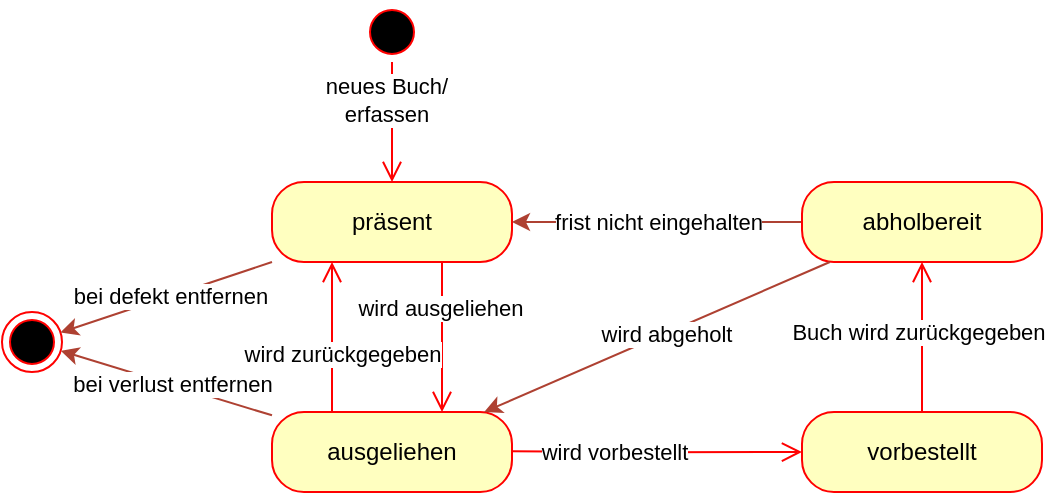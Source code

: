 <mxfile version="24.7.16">
  <diagram name="Page-1" id="58cdce13-f638-feb5-8d6f-7d28b1aa9fa0">
    <mxGraphModel dx="-50" dy="530" grid="1" gridSize="10" guides="1" tooltips="1" connect="1" arrows="1" fold="1" page="1" pageScale="1" pageWidth="1100" pageHeight="850" background="none" math="0" shadow="0">
      <root>
        <mxCell id="0" />
        <mxCell id="1" parent="0" />
        <mxCell id="zCEgn6N-F2zIR6cvcN6g-2" value="" style="ellipse;html=1;shape=startState;fillColor=#000000;strokeColor=#ff0000;" vertex="1" parent="1">
          <mxGeometry x="1280" width="30" height="30" as="geometry" />
        </mxCell>
        <mxCell id="zCEgn6N-F2zIR6cvcN6g-3" value="" style="edgeStyle=orthogonalEdgeStyle;html=1;verticalAlign=bottom;endArrow=open;endSize=8;strokeColor=#ff0000;rounded=0;" edge="1" source="zCEgn6N-F2zIR6cvcN6g-2" parent="1">
          <mxGeometry relative="1" as="geometry">
            <mxPoint x="1295" y="90" as="targetPoint" />
          </mxGeometry>
        </mxCell>
        <mxCell id="zCEgn6N-F2zIR6cvcN6g-8" value="neues Buch/&lt;br&gt;erfassen" style="edgeLabel;html=1;align=center;verticalAlign=middle;resizable=0;points=[];" vertex="1" connectable="0" parent="zCEgn6N-F2zIR6cvcN6g-3">
          <mxGeometry x="-0.385" y="-3" relative="1" as="geometry">
            <mxPoint as="offset" />
          </mxGeometry>
        </mxCell>
        <mxCell id="zCEgn6N-F2zIR6cvcN6g-4" value="präsent" style="rounded=1;whiteSpace=wrap;html=1;arcSize=40;fontColor=#000000;fillColor=#ffffc0;strokeColor=#ff0000;" vertex="1" parent="1">
          <mxGeometry x="1235" y="90" width="120" height="40" as="geometry" />
        </mxCell>
        <mxCell id="zCEgn6N-F2zIR6cvcN6g-5" value="" style="edgeStyle=orthogonalEdgeStyle;html=1;verticalAlign=bottom;endArrow=open;endSize=8;strokeColor=#ff0000;rounded=0;" edge="1" source="zCEgn6N-F2zIR6cvcN6g-4" parent="1" target="zCEgn6N-F2zIR6cvcN6g-6">
          <mxGeometry relative="1" as="geometry">
            <mxPoint x="1295" y="190" as="targetPoint" />
            <Array as="points">
              <mxPoint x="1320" y="165" />
              <mxPoint x="1320" y="165" />
            </Array>
          </mxGeometry>
        </mxCell>
        <mxCell id="zCEgn6N-F2zIR6cvcN6g-7" value="wird ausgeliehen" style="edgeLabel;html=1;align=center;verticalAlign=middle;resizable=0;points=[];" vertex="1" connectable="0" parent="zCEgn6N-F2zIR6cvcN6g-5">
          <mxGeometry x="-0.211" y="-1" relative="1" as="geometry">
            <mxPoint y="-7" as="offset" />
          </mxGeometry>
        </mxCell>
        <mxCell id="zCEgn6N-F2zIR6cvcN6g-6" value="ausgeliehen" style="rounded=1;whiteSpace=wrap;html=1;arcSize=40;fontColor=#000000;fillColor=#ffffc0;strokeColor=#ff0000;" vertex="1" parent="1">
          <mxGeometry x="1235" y="205" width="120" height="40" as="geometry" />
        </mxCell>
        <mxCell id="zCEgn6N-F2zIR6cvcN6g-9" value="" style="edgeStyle=orthogonalEdgeStyle;html=1;verticalAlign=bottom;endArrow=open;endSize=8;strokeColor=#ff0000;rounded=0;entryX=0.25;entryY=1;entryDx=0;entryDy=0;exitX=0.25;exitY=0;exitDx=0;exitDy=0;" edge="1" parent="1" source="zCEgn6N-F2zIR6cvcN6g-6" target="zCEgn6N-F2zIR6cvcN6g-4">
          <mxGeometry relative="1" as="geometry">
            <mxPoint x="1330" y="215" as="targetPoint" />
            <mxPoint x="1330" y="140" as="sourcePoint" />
            <Array as="points" />
          </mxGeometry>
        </mxCell>
        <mxCell id="zCEgn6N-F2zIR6cvcN6g-10" value="wird zurückgegeben" style="edgeLabel;html=1;align=center;verticalAlign=middle;resizable=0;points=[];" vertex="1" connectable="0" parent="zCEgn6N-F2zIR6cvcN6g-9">
          <mxGeometry x="-0.211" y="-1" relative="1" as="geometry">
            <mxPoint x="4" as="offset" />
          </mxGeometry>
        </mxCell>
        <mxCell id="zCEgn6N-F2zIR6cvcN6g-11" value="vorbestellt" style="rounded=1;whiteSpace=wrap;html=1;arcSize=40;fontColor=#000000;fillColor=#ffffc0;strokeColor=#ff0000;" vertex="1" parent="1">
          <mxGeometry x="1500" y="205" width="120" height="40" as="geometry" />
        </mxCell>
        <mxCell id="zCEgn6N-F2zIR6cvcN6g-22" value="" style="edgeStyle=orthogonalEdgeStyle;html=1;verticalAlign=bottom;endArrow=open;endSize=8;strokeColor=#ff0000;rounded=0;" edge="1" parent="1" target="zCEgn6N-F2zIR6cvcN6g-11">
          <mxGeometry relative="1" as="geometry">
            <mxPoint x="1550" y="225" as="targetPoint" />
            <mxPoint x="1355" y="224.627" as="sourcePoint" />
            <Array as="points" />
          </mxGeometry>
        </mxCell>
        <mxCell id="zCEgn6N-F2zIR6cvcN6g-23" value="wird vorbestellt" style="edgeLabel;html=1;align=center;verticalAlign=middle;resizable=0;points=[];" vertex="1" connectable="0" parent="zCEgn6N-F2zIR6cvcN6g-22">
          <mxGeometry x="-0.211" y="-1" relative="1" as="geometry">
            <mxPoint x="-6" y="-1" as="offset" />
          </mxGeometry>
        </mxCell>
        <mxCell id="zCEgn6N-F2zIR6cvcN6g-27" style="edgeStyle=orthogonalEdgeStyle;rounded=0;orthogonalLoop=1;jettySize=auto;html=1;fillColor=#fad9d5;strokeColor=#ae4132;" edge="1" parent="1" source="zCEgn6N-F2zIR6cvcN6g-24" target="zCEgn6N-F2zIR6cvcN6g-4">
          <mxGeometry relative="1" as="geometry" />
        </mxCell>
        <mxCell id="zCEgn6N-F2zIR6cvcN6g-28" value="frist nicht eingehalten" style="edgeLabel;html=1;align=center;verticalAlign=middle;resizable=0;points=[];" vertex="1" connectable="0" parent="zCEgn6N-F2zIR6cvcN6g-27">
          <mxGeometry x="-0.402" y="1" relative="1" as="geometry">
            <mxPoint x="-29" y="-1" as="offset" />
          </mxGeometry>
        </mxCell>
        <mxCell id="zCEgn6N-F2zIR6cvcN6g-24" value="abholbereit" style="rounded=1;whiteSpace=wrap;html=1;arcSize=40;fontColor=#000000;fillColor=#ffffc0;strokeColor=#ff0000;" vertex="1" parent="1">
          <mxGeometry x="1500" y="90" width="120" height="40" as="geometry" />
        </mxCell>
        <mxCell id="zCEgn6N-F2zIR6cvcN6g-25" value="" style="edgeStyle=orthogonalEdgeStyle;html=1;verticalAlign=bottom;endArrow=open;endSize=8;strokeColor=#ff0000;rounded=0;" edge="1" source="zCEgn6N-F2zIR6cvcN6g-11" parent="1" target="zCEgn6N-F2zIR6cvcN6g-24">
          <mxGeometry relative="1" as="geometry">
            <mxPoint x="1470" y="175" as="targetPoint" />
          </mxGeometry>
        </mxCell>
        <mxCell id="zCEgn6N-F2zIR6cvcN6g-26" value="Buch wird zurückgegeben" style="edgeLabel;html=1;align=center;verticalAlign=middle;resizable=0;points=[];" vertex="1" connectable="0" parent="zCEgn6N-F2zIR6cvcN6g-25">
          <mxGeometry x="0.083" y="2" relative="1" as="geometry">
            <mxPoint as="offset" />
          </mxGeometry>
        </mxCell>
        <mxCell id="zCEgn6N-F2zIR6cvcN6g-31" value="" style="endArrow=classic;html=1;rounded=0;fillColor=#fad9d5;strokeColor=#ae4132;" edge="1" parent="1" source="zCEgn6N-F2zIR6cvcN6g-24" target="zCEgn6N-F2zIR6cvcN6g-6">
          <mxGeometry width="50" height="50" relative="1" as="geometry">
            <mxPoint x="1570" y="175" as="sourcePoint" />
            <mxPoint x="1620" y="125" as="targetPoint" />
          </mxGeometry>
        </mxCell>
        <mxCell id="zCEgn6N-F2zIR6cvcN6g-32" value="wird abgeholt" style="edgeLabel;html=1;align=center;verticalAlign=middle;resizable=0;points=[];" vertex="1" connectable="0" parent="zCEgn6N-F2zIR6cvcN6g-31">
          <mxGeometry x="-0.043" relative="1" as="geometry">
            <mxPoint as="offset" />
          </mxGeometry>
        </mxCell>
        <mxCell id="zCEgn6N-F2zIR6cvcN6g-33" value="" style="ellipse;html=1;shape=endState;fillColor=#000000;strokeColor=#ff0000;" vertex="1" parent="1">
          <mxGeometry x="1100" y="155" width="30" height="30" as="geometry" />
        </mxCell>
        <mxCell id="zCEgn6N-F2zIR6cvcN6g-34" value="" style="endArrow=classic;html=1;rounded=0;fillColor=#fad9d5;strokeColor=#ae4132;" edge="1" parent="1" source="zCEgn6N-F2zIR6cvcN6g-4" target="zCEgn6N-F2zIR6cvcN6g-33">
          <mxGeometry width="50" height="50" relative="1" as="geometry">
            <mxPoint x="1524" y="140" as="sourcePoint" />
            <mxPoint x="1351" y="215" as="targetPoint" />
          </mxGeometry>
        </mxCell>
        <mxCell id="zCEgn6N-F2zIR6cvcN6g-35" value="bei defekt entfernen" style="edgeLabel;html=1;align=center;verticalAlign=middle;resizable=0;points=[];" vertex="1" connectable="0" parent="zCEgn6N-F2zIR6cvcN6g-34">
          <mxGeometry x="-0.043" relative="1" as="geometry">
            <mxPoint as="offset" />
          </mxGeometry>
        </mxCell>
        <mxCell id="zCEgn6N-F2zIR6cvcN6g-38" value="" style="endArrow=classic;html=1;rounded=0;fillColor=#fad9d5;strokeColor=#ae4132;" edge="1" parent="1" source="zCEgn6N-F2zIR6cvcN6g-6" target="zCEgn6N-F2zIR6cvcN6g-33">
          <mxGeometry width="50" height="50" relative="1" as="geometry">
            <mxPoint x="1245" y="140" as="sourcePoint" />
            <mxPoint x="1139" y="175" as="targetPoint" />
          </mxGeometry>
        </mxCell>
        <mxCell id="zCEgn6N-F2zIR6cvcN6g-39" value="bei verlust entfernen" style="edgeLabel;html=1;align=center;verticalAlign=middle;resizable=0;points=[];" vertex="1" connectable="0" parent="zCEgn6N-F2zIR6cvcN6g-38">
          <mxGeometry x="-0.043" relative="1" as="geometry">
            <mxPoint as="offset" />
          </mxGeometry>
        </mxCell>
      </root>
    </mxGraphModel>
  </diagram>
</mxfile>
